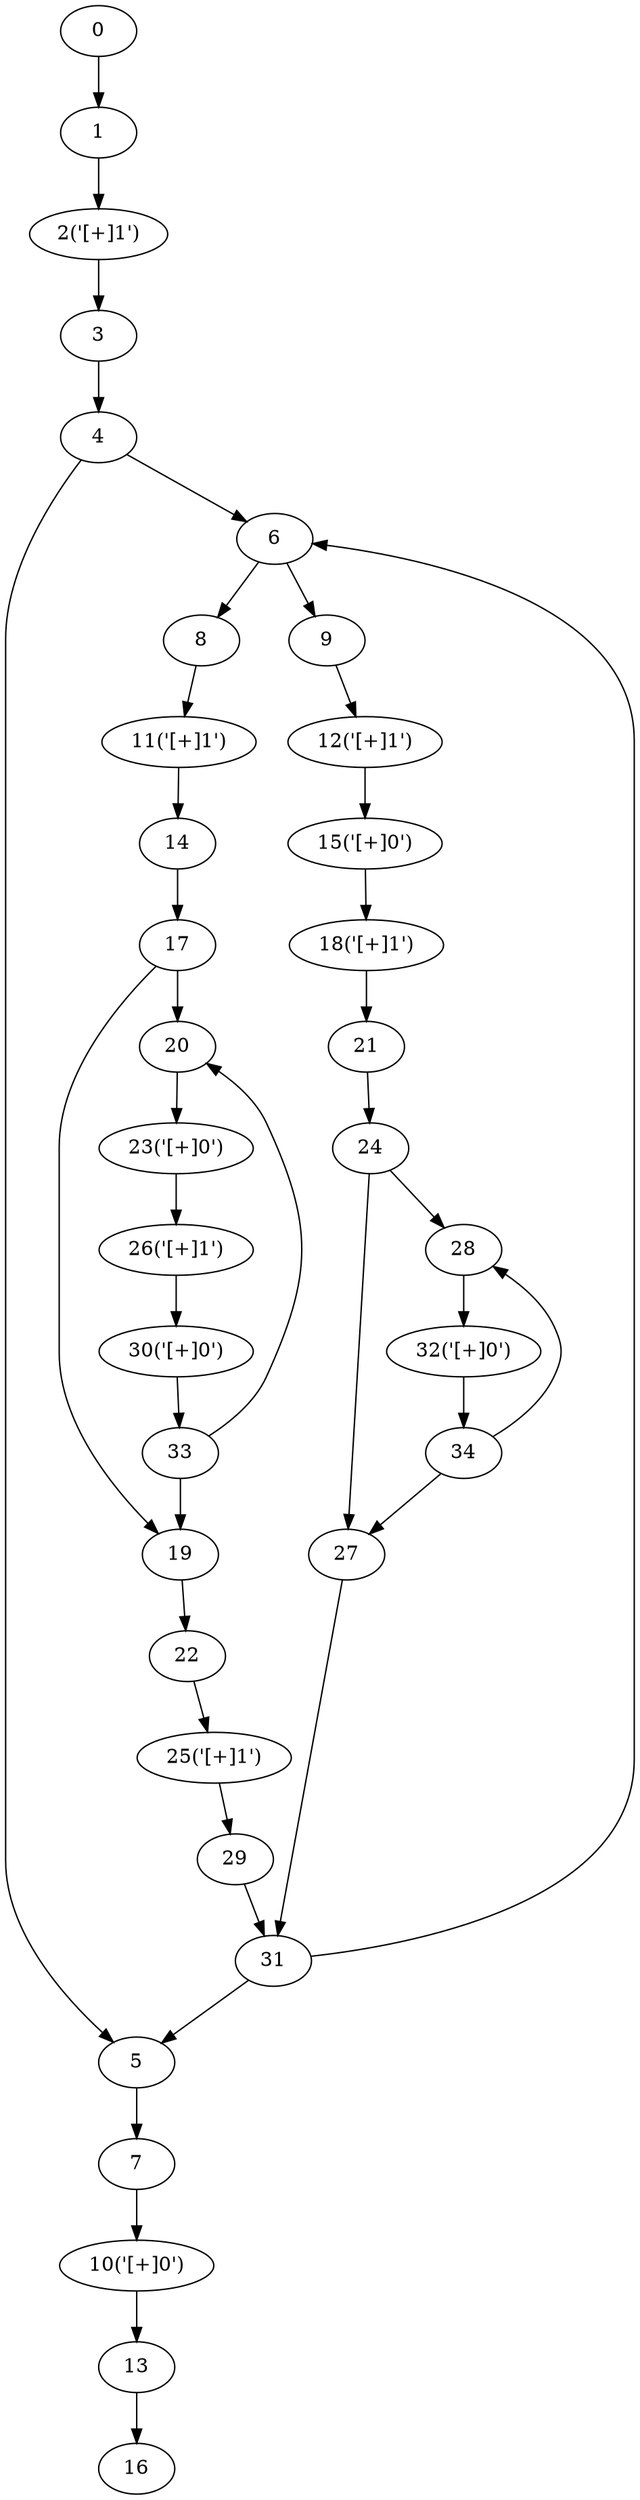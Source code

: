 digraph g {
	0 ;
	1 ;
	2 [label="2('[+]1')"];
	3 ;
	4 ;
	5 ;
	6 ;
	7 ;
	8 ;
	9 ;
	10 [label="10('[+]0')"];
	11 [label="11('[+]1')"];
	12 [label="12('[+]1')"];
	13 ;
	14 ;
	15 [label="15('[+]0')"];
	16 ;
	17 ;
	18 [label="18('[+]1')"];
	19 ;
	20 ;
	21 ;
	22 ;
	23 [label="23('[+]0')"];
	24 ;
	25 [label="25('[+]1')"];
	26 [label="26('[+]1')"];
	27 ;
	28 ;
	29 ;
	30 [label="30('[+]0')"];
	31 ;
	32 [label="32('[+]0')"];
	33 ;
	34 ;
	0->1;
	1->2;
	2->3;
	3->4;
	4->5;
	31->5;
	4->6;
	31->6;
	5->7;
	6->8;
	6->9;
	7->10;
	8->11;
	9->12;
	10->13;
	11->14;
	12->15;
	13->16;
	14->17;
	15->18;
	17->19;
	33->19;
	17->20;
	33->20;
	18->21;
	19->22;
	20->23;
	21->24;
	22->25;
	23->26;
	24->27;
	34->27;
	24->28;
	34->28;
	25->29;
	26->30;
	27->31;
	29->31;
	28->32;
	30->33;
	32->34;
}

